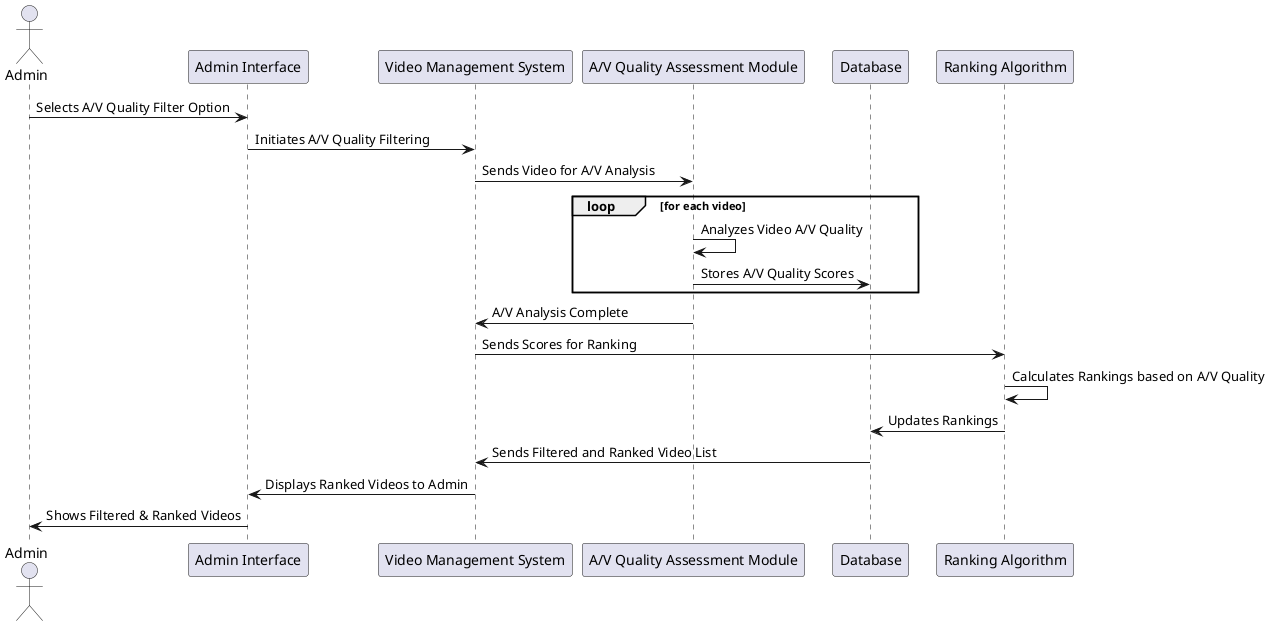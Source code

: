 @startuml
actor Admin
participant "Admin Interface" as AI
participant "Video Management System" as VMS
participant "A/V Quality Assessment Module" as AVQAM
participant "Database" as DB
participant "Ranking Algorithm" as RA

Admin -> AI: Selects A/V Quality Filter Option
AI -> VMS: Initiates A/V Quality Filtering
VMS -> AVQAM: Sends Video for A/V Analysis
loop for each video
    AVQAM -> AVQAM: Analyzes Video A/V Quality
    AVQAM -> DB: Stores A/V Quality Scores
end
AVQAM -> VMS: A/V Analysis Complete
VMS -> RA: Sends Scores for Ranking
RA -> RA: Calculates Rankings based on A/V Quality
RA -> DB: Updates Rankings
DB -> VMS: Sends Filtered and Ranked Video List
VMS -> AI: Displays Ranked Videos to Admin
AI -> Admin: Shows Filtered & Ranked Videos
@enduml
